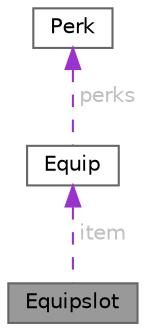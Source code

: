 digraph "Equipslot"
{
 // LATEX_PDF_SIZE
  bgcolor="transparent";
  edge [fontname=Helvetica,fontsize=10,labelfontname=Helvetica,labelfontsize=10];
  node [fontname=Helvetica,fontsize=10,shape=box,height=0.2,width=0.4];
  Node1 [id="Node000001",label="Equipslot",height=0.2,width=0.4,color="gray40", fillcolor="grey60", style="filled", fontcolor="black",tooltip="Represents the entity containing an Equip instance."];
  Node2 -> Node1 [id="edge1_Node000001_Node000002",dir="back",color="darkorchid3",style="dashed",tooltip=" ",label=" item",fontcolor="grey" ];
  Node2 [id="Node000002",label="Equip",height=0.2,width=0.4,color="gray40", fillcolor="white", style="filled",URL="$structEquip.html",tooltip="Represents the entity initialised from a equipClass."];
  Node3 -> Node2 [id="edge2_Node000002_Node000003",dir="back",color="darkorchid3",style="dashed",tooltip=" ",label=" perks",fontcolor="grey" ];
  Node3 [id="Node000003",label="Perk",height=0.2,width=0.4,color="gray40", fillcolor="white", style="filled",URL="$structPerk.html",tooltip="Represents the entity initialised from a perkClass."];
}
